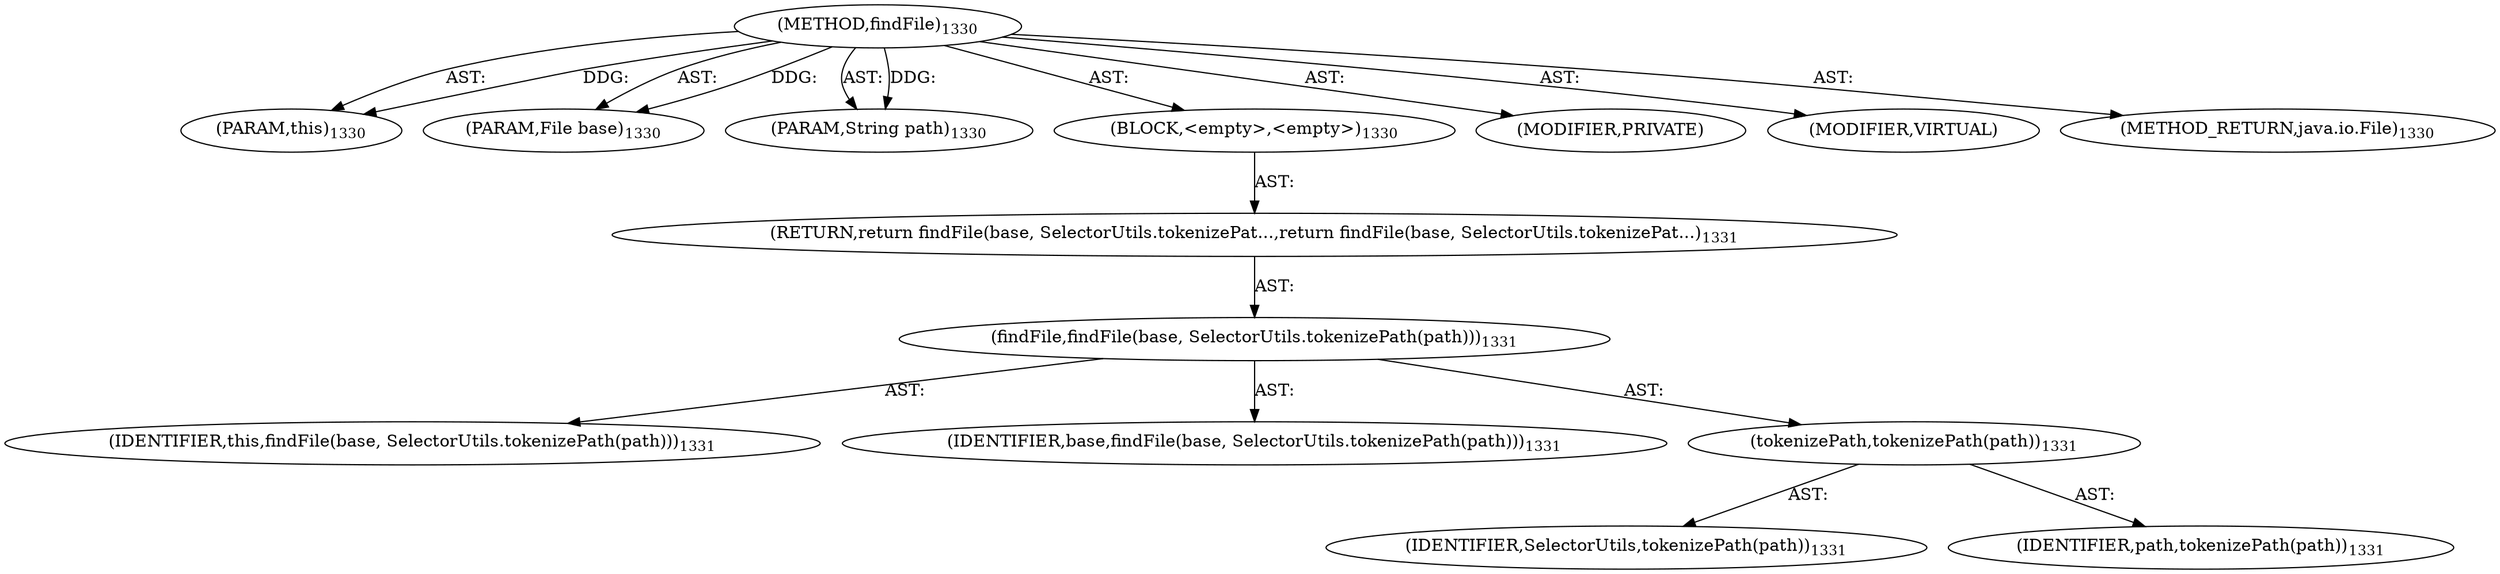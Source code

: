 digraph "findFile" {  
"111669149742" [label = <(METHOD,findFile)<SUB>1330</SUB>> ]
"115964117014" [label = <(PARAM,this)<SUB>1330</SUB>> ]
"115964117077" [label = <(PARAM,File base)<SUB>1330</SUB>> ]
"115964117078" [label = <(PARAM,String path)<SUB>1330</SUB>> ]
"25769803941" [label = <(BLOCK,&lt;empty&gt;,&lt;empty&gt;)<SUB>1330</SUB>> ]
"146028888106" [label = <(RETURN,return findFile(base, SelectorUtils.tokenizePat...,return findFile(base, SelectorUtils.tokenizePat...)<SUB>1331</SUB>> ]
"30064771792" [label = <(findFile,findFile(base, SelectorUtils.tokenizePath(path)))<SUB>1331</SUB>> ]
"68719476793" [label = <(IDENTIFIER,this,findFile(base, SelectorUtils.tokenizePath(path)))<SUB>1331</SUB>> ]
"68719477379" [label = <(IDENTIFIER,base,findFile(base, SelectorUtils.tokenizePath(path)))<SUB>1331</SUB>> ]
"30064771793" [label = <(tokenizePath,tokenizePath(path))<SUB>1331</SUB>> ]
"68719477380" [label = <(IDENTIFIER,SelectorUtils,tokenizePath(path))<SUB>1331</SUB>> ]
"68719477381" [label = <(IDENTIFIER,path,tokenizePath(path))<SUB>1331</SUB>> ]
"133143986293" [label = <(MODIFIER,PRIVATE)> ]
"133143986294" [label = <(MODIFIER,VIRTUAL)> ]
"128849018926" [label = <(METHOD_RETURN,java.io.File)<SUB>1330</SUB>> ]
  "111669149742" -> "115964117014"  [ label = "AST: "] 
  "111669149742" -> "115964117077"  [ label = "AST: "] 
  "111669149742" -> "115964117078"  [ label = "AST: "] 
  "111669149742" -> "25769803941"  [ label = "AST: "] 
  "111669149742" -> "133143986293"  [ label = "AST: "] 
  "111669149742" -> "133143986294"  [ label = "AST: "] 
  "111669149742" -> "128849018926"  [ label = "AST: "] 
  "25769803941" -> "146028888106"  [ label = "AST: "] 
  "146028888106" -> "30064771792"  [ label = "AST: "] 
  "30064771792" -> "68719476793"  [ label = "AST: "] 
  "30064771792" -> "68719477379"  [ label = "AST: "] 
  "30064771792" -> "30064771793"  [ label = "AST: "] 
  "30064771793" -> "68719477380"  [ label = "AST: "] 
  "30064771793" -> "68719477381"  [ label = "AST: "] 
  "111669149742" -> "115964117014"  [ label = "DDG: "] 
  "111669149742" -> "115964117077"  [ label = "DDG: "] 
  "111669149742" -> "115964117078"  [ label = "DDG: "] 
}
